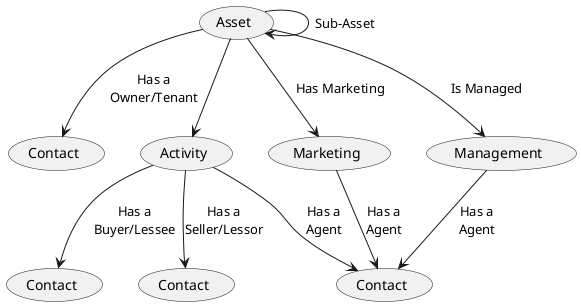 @startuml Asset

(Contact) as (Buyer)
(Contact) as (Seller)
(Contact) as (Owner)
(Contact) as (Agent)

(Asset) -> (Asset) : Sub-Asset
(Asset) --> (Owner) : Has a\nOwner/Tenant
(Asset) -->  (Activity)
(Activity) --> (Buyer) : Has a\nBuyer/Lessee
(Activity) --> (Seller) : Has a\nSeller/Lessor
(Asset) -->  (Marketing) : Has Marketing
(Asset) -->  (Management) : Is Managed

(Activity) --> (Agent) : Has a\nAgent
(Marketing) --> (Agent) : Has a\nAgent
(Management) --> (Agent) : Has a\nAgent


@enduml